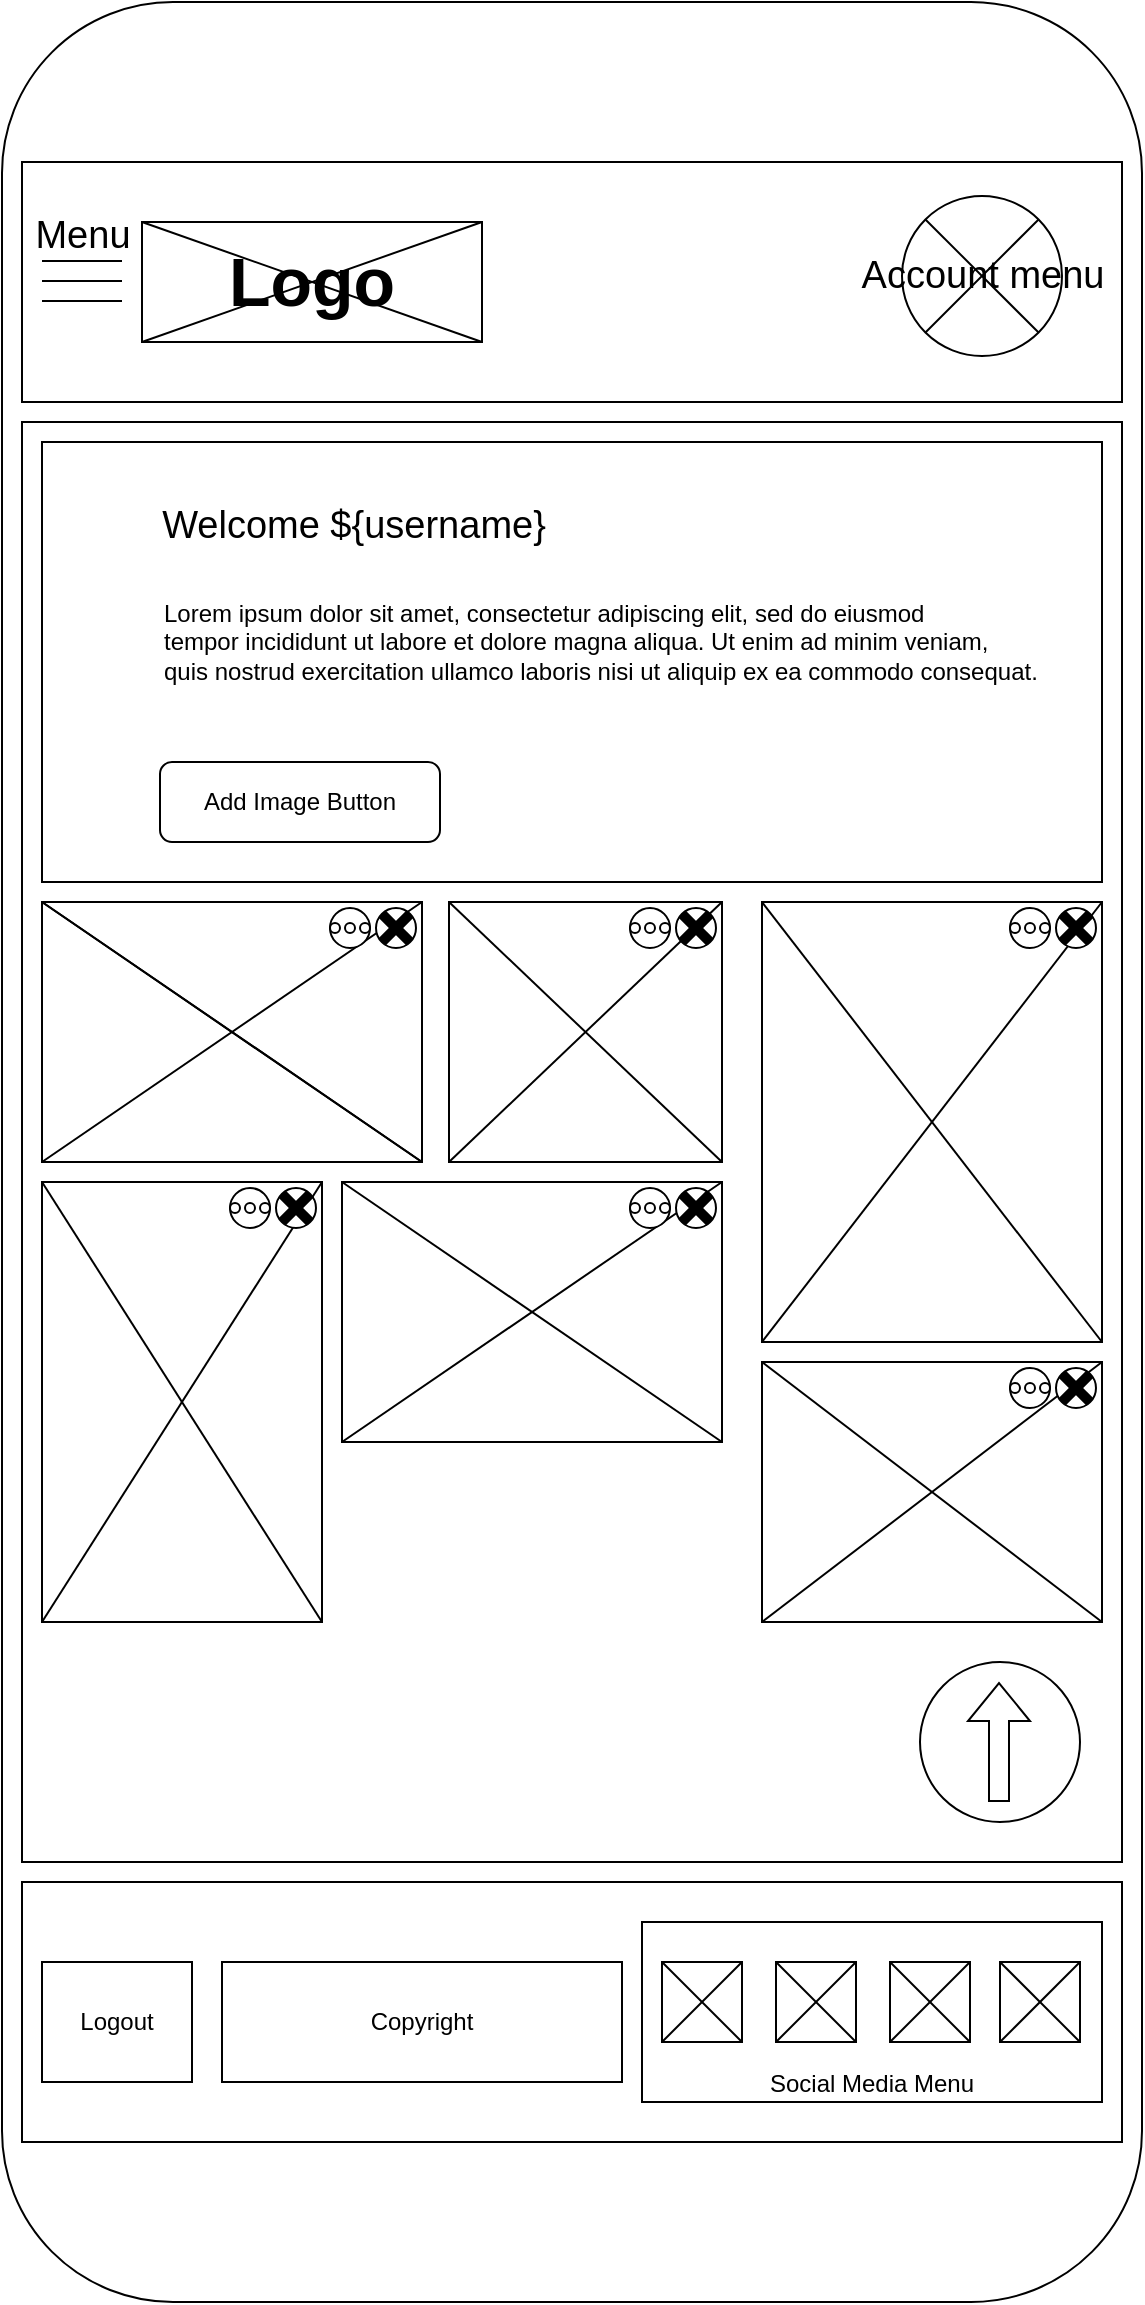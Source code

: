 <mxfile version="20.8.16" type="device"><diagram name="Page-1" id="gAkImFq9578fpq45VNNs"><mxGraphModel dx="2074" dy="1204" grid="1" gridSize="10" guides="1" tooltips="1" connect="1" arrows="1" fold="1" page="1" pageScale="1" pageWidth="827" pageHeight="1169" math="0" shadow="0"><root><mxCell id="0"/><mxCell id="1" parent="0"/><mxCell id="oy3RWKy3FlpVG9ZtLPm1-2" value="" style="rounded=1;whiteSpace=wrap;html=1;" parent="1" vertex="1"><mxGeometry x="120" y="10" width="570" height="1150" as="geometry"/></mxCell><mxCell id="oy3RWKy3FlpVG9ZtLPm1-3" value="" style="rounded=0;whiteSpace=wrap;html=1;" parent="1" vertex="1"><mxGeometry x="130" y="90" width="550" height="120" as="geometry"/></mxCell><mxCell id="oy3RWKy3FlpVG9ZtLPm1-4" value="&lt;b&gt;&lt;font style=&quot;font-size: 34px;&quot;&gt;Logo&lt;/font&gt;&lt;/b&gt;" style="rounded=0;whiteSpace=wrap;html=1;" parent="1" vertex="1"><mxGeometry x="190" y="120" width="170" height="60" as="geometry"/></mxCell><mxCell id="oy3RWKy3FlpVG9ZtLPm1-11" value="" style="endArrow=none;html=1;rounded=0;startSize=0;endSize=0;jumpSize=6;" parent="1" edge="1"><mxGeometry width="50" height="50" relative="1" as="geometry"><mxPoint x="140" y="139.5" as="sourcePoint"/><mxPoint x="180" y="139.5" as="targetPoint"/></mxGeometry></mxCell><mxCell id="oy3RWKy3FlpVG9ZtLPm1-12" value="" style="endArrow=none;html=1;rounded=0;startSize=0;endSize=0;jumpSize=6;" parent="1" edge="1"><mxGeometry width="50" height="50" relative="1" as="geometry"><mxPoint x="140" y="149.5" as="sourcePoint"/><mxPoint x="180" y="149.5" as="targetPoint"/></mxGeometry></mxCell><mxCell id="oy3RWKy3FlpVG9ZtLPm1-13" value="" style="endArrow=none;html=1;rounded=0;startSize=0;endSize=0;jumpSize=6;" parent="1" edge="1"><mxGeometry width="50" height="50" relative="1" as="geometry"><mxPoint x="140" y="159.5" as="sourcePoint"/><mxPoint x="180" y="159.5" as="targetPoint"/></mxGeometry></mxCell><mxCell id="oy3RWKy3FlpVG9ZtLPm1-14" value="" style="endArrow=none;html=1;rounded=0;startSize=0;endSize=0;jumpSize=6;exitX=0;exitY=0;exitDx=0;exitDy=0;entryX=1;entryY=1;entryDx=0;entryDy=0;" parent="1" source="oy3RWKy3FlpVG9ZtLPm1-4" target="oy3RWKy3FlpVG9ZtLPm1-4" edge="1"><mxGeometry width="50" height="50" relative="1" as="geometry"><mxPoint x="390" y="490" as="sourcePoint"/><mxPoint x="440" y="440" as="targetPoint"/></mxGeometry></mxCell><mxCell id="oy3RWKy3FlpVG9ZtLPm1-15" value="" style="endArrow=none;html=1;rounded=0;startSize=0;endSize=0;jumpSize=6;exitX=0;exitY=1;exitDx=0;exitDy=0;entryX=1;entryY=0;entryDx=0;entryDy=0;" parent="1" source="oy3RWKy3FlpVG9ZtLPm1-4" target="oy3RWKy3FlpVG9ZtLPm1-4" edge="1"><mxGeometry width="50" height="50" relative="1" as="geometry"><mxPoint x="390" y="490" as="sourcePoint"/><mxPoint x="440" y="440" as="targetPoint"/></mxGeometry></mxCell><mxCell id="oy3RWKy3FlpVG9ZtLPm1-16" value="&lt;font style=&quot;font-size: 19px;&quot;&gt;Menu&lt;/font&gt;" style="text;html=1;align=center;verticalAlign=middle;resizable=0;points=[];autosize=1;strokeColor=none;fillColor=none;fontSize=34;" parent="1" vertex="1"><mxGeometry x="125" y="96" width="70" height="50" as="geometry"/></mxCell><mxCell id="oy3RWKy3FlpVG9ZtLPm1-21" value="" style="rounded=0;whiteSpace=wrap;html=1;fontSize=19;" parent="1" vertex="1"><mxGeometry x="130" y="220" width="550" height="720" as="geometry"/></mxCell><mxCell id="oy3RWKy3FlpVG9ZtLPm1-24" value="" style="rounded=0;whiteSpace=wrap;html=1;fontSize=19;" parent="1" vertex="1"><mxGeometry x="130" y="950" width="550" height="130" as="geometry"/></mxCell><mxCell id="oy3RWKy3FlpVG9ZtLPm1-25" value="&lt;div style=&quot;text-align: right;&quot;&gt;&lt;span style=&quot;background-color: initial;&quot;&gt;&amp;nbsp; &amp;nbsp; &amp;nbsp; &amp;nbsp; &amp;nbsp; &amp;nbsp;Welcome ${username}&lt;/span&gt;&lt;/div&gt;&lt;br&gt;&lt;br&gt;&lt;br&gt;&lt;br&gt;&lt;br&gt;&lt;div style=&quot;text-align: center;&quot;&gt;&lt;br&gt;&lt;/div&gt;" style="rounded=0;whiteSpace=wrap;html=1;fontSize=19;align=left;" parent="1" vertex="1"><mxGeometry x="140" y="230" width="530" height="220" as="geometry"/></mxCell><mxCell id="tDQcgJIUTLAW2jdPP_xa-1" value="&lt;br&gt;&lt;br&gt;&lt;br&gt;&lt;br&gt;&lt;br&gt;Social Media Menu" style="rounded=0;whiteSpace=wrap;html=1;" parent="1" vertex="1"><mxGeometry x="440" y="970" width="230" height="90" as="geometry"/></mxCell><mxCell id="tDQcgJIUTLAW2jdPP_xa-3" value="" style="rounded=0;whiteSpace=wrap;html=1;" parent="1" vertex="1"><mxGeometry x="450" y="990" width="40" height="40" as="geometry"/></mxCell><mxCell id="tDQcgJIUTLAW2jdPP_xa-4" value="" style="rounded=0;whiteSpace=wrap;html=1;" parent="1" vertex="1"><mxGeometry x="507" y="990" width="40" height="40" as="geometry"/></mxCell><mxCell id="tDQcgJIUTLAW2jdPP_xa-5" value="" style="rounded=0;whiteSpace=wrap;html=1;" parent="1" vertex="1"><mxGeometry x="564" y="990" width="40" height="40" as="geometry"/></mxCell><mxCell id="tDQcgJIUTLAW2jdPP_xa-6" value="" style="rounded=0;whiteSpace=wrap;html=1;" parent="1" vertex="1"><mxGeometry x="619" y="990" width="40" height="40" as="geometry"/></mxCell><mxCell id="tDQcgJIUTLAW2jdPP_xa-7" value="" style="endArrow=none;html=1;rounded=0;entryX=0;entryY=0;entryDx=0;entryDy=0;exitX=1;exitY=1;exitDx=0;exitDy=0;" parent="1" source="tDQcgJIUTLAW2jdPP_xa-3" target="tDQcgJIUTLAW2jdPP_xa-3" edge="1"><mxGeometry width="50" height="50" relative="1" as="geometry"><mxPoint x="390" y="1030" as="sourcePoint"/><mxPoint x="440" y="980" as="targetPoint"/></mxGeometry></mxCell><mxCell id="tDQcgJIUTLAW2jdPP_xa-8" value="" style="endArrow=none;html=1;rounded=0;entryX=0;entryY=1;entryDx=0;entryDy=0;exitX=1;exitY=0;exitDx=0;exitDy=0;" parent="1" source="tDQcgJIUTLAW2jdPP_xa-3" target="tDQcgJIUTLAW2jdPP_xa-3" edge="1"><mxGeometry width="50" height="50" relative="1" as="geometry"><mxPoint x="500" y="1040" as="sourcePoint"/><mxPoint x="460" y="1000" as="targetPoint"/></mxGeometry></mxCell><mxCell id="tDQcgJIUTLAW2jdPP_xa-9" value="" style="endArrow=none;html=1;rounded=0;entryX=1;entryY=0;entryDx=0;entryDy=0;exitX=0;exitY=1;exitDx=0;exitDy=0;" parent="1" source="tDQcgJIUTLAW2jdPP_xa-4" target="tDQcgJIUTLAW2jdPP_xa-4" edge="1"><mxGeometry width="50" height="50" relative="1" as="geometry"><mxPoint x="510" y="1050" as="sourcePoint"/><mxPoint x="470" y="1010" as="targetPoint"/></mxGeometry></mxCell><mxCell id="tDQcgJIUTLAW2jdPP_xa-10" value="" style="endArrow=none;html=1;rounded=0;entryX=0;entryY=0;entryDx=0;entryDy=0;exitX=1;exitY=1;exitDx=0;exitDy=0;" parent="1" source="tDQcgJIUTLAW2jdPP_xa-4" target="tDQcgJIUTLAW2jdPP_xa-4" edge="1"><mxGeometry width="50" height="50" relative="1" as="geometry"><mxPoint x="520" y="1060" as="sourcePoint"/><mxPoint x="480" y="1020" as="targetPoint"/></mxGeometry></mxCell><mxCell id="tDQcgJIUTLAW2jdPP_xa-11" value="" style="endArrow=none;html=1;rounded=0;entryX=1;entryY=0;entryDx=0;entryDy=0;exitX=0;exitY=1;exitDx=0;exitDy=0;" parent="1" source="tDQcgJIUTLAW2jdPP_xa-5" target="tDQcgJIUTLAW2jdPP_xa-5" edge="1"><mxGeometry width="50" height="50" relative="1" as="geometry"><mxPoint x="530" y="1070" as="sourcePoint"/><mxPoint x="490" y="1030" as="targetPoint"/></mxGeometry></mxCell><mxCell id="tDQcgJIUTLAW2jdPP_xa-12" value="" style="endArrow=none;html=1;rounded=0;entryX=0;entryY=0;entryDx=0;entryDy=0;exitX=1;exitY=1;exitDx=0;exitDy=0;" parent="1" source="tDQcgJIUTLAW2jdPP_xa-5" target="tDQcgJIUTLAW2jdPP_xa-5" edge="1"><mxGeometry width="50" height="50" relative="1" as="geometry"><mxPoint x="540" y="1080" as="sourcePoint"/><mxPoint x="500" y="1040" as="targetPoint"/></mxGeometry></mxCell><mxCell id="tDQcgJIUTLAW2jdPP_xa-13" value="" style="endArrow=none;html=1;rounded=0;entryX=0;entryY=0;entryDx=0;entryDy=0;exitX=1;exitY=1;exitDx=0;exitDy=0;" parent="1" source="tDQcgJIUTLAW2jdPP_xa-6" target="tDQcgJIUTLAW2jdPP_xa-6" edge="1"><mxGeometry width="50" height="50" relative="1" as="geometry"><mxPoint x="550" y="1090" as="sourcePoint"/><mxPoint x="510" y="1050" as="targetPoint"/></mxGeometry></mxCell><mxCell id="tDQcgJIUTLAW2jdPP_xa-14" value="" style="endArrow=none;html=1;rounded=0;entryX=0;entryY=1;entryDx=0;entryDy=0;exitX=1;exitY=0;exitDx=0;exitDy=0;" parent="1" source="tDQcgJIUTLAW2jdPP_xa-6" target="tDQcgJIUTLAW2jdPP_xa-6" edge="1"><mxGeometry width="50" height="50" relative="1" as="geometry"><mxPoint x="560" y="1100" as="sourcePoint"/><mxPoint x="520" y="1060" as="targetPoint"/></mxGeometry></mxCell><mxCell id="tDQcgJIUTLAW2jdPP_xa-15" value="Copyright" style="rounded=0;whiteSpace=wrap;html=1;" parent="1" vertex="1"><mxGeometry x="230" y="990" width="200" height="60" as="geometry"/></mxCell><mxCell id="tDQcgJIUTLAW2jdPP_xa-16" value="Logout" style="rounded=0;whiteSpace=wrap;html=1;" parent="1" vertex="1"><mxGeometry x="140" y="990" width="75" height="60" as="geometry"/></mxCell><mxCell id="tDQcgJIUTLAW2jdPP_xa-20" value="" style="rounded=0;whiteSpace=wrap;html=1;" parent="1" vertex="1"><mxGeometry x="140" y="460" width="190" height="130" as="geometry"/></mxCell><mxCell id="tDQcgJIUTLAW2jdPP_xa-21" value="" style="endArrow=none;html=1;rounded=0;strokeColor=default;fillColor=default;exitX=0;exitY=0;exitDx=0;exitDy=0;entryX=1;entryY=1;entryDx=0;entryDy=0;" parent="1" source="tDQcgJIUTLAW2jdPP_xa-20" target="tDQcgJIUTLAW2jdPP_xa-20" edge="1"><mxGeometry width="50" height="50" relative="1" as="geometry"><mxPoint x="390" y="630" as="sourcePoint"/><mxPoint x="440" y="580" as="targetPoint"/></mxGeometry></mxCell><mxCell id="tDQcgJIUTLAW2jdPP_xa-22" value="" style="endArrow=none;html=1;rounded=0;strokeColor=default;fillColor=default;exitX=0;exitY=1;exitDx=0;exitDy=0;entryX=1;entryY=0;entryDx=0;entryDy=0;" parent="1" source="tDQcgJIUTLAW2jdPP_xa-20" target="tDQcgJIUTLAW2jdPP_xa-20" edge="1"><mxGeometry width="50" height="50" relative="1" as="geometry"><mxPoint x="390" y="630" as="sourcePoint"/><mxPoint x="440" y="580" as="targetPoint"/></mxGeometry></mxCell><mxCell id="tDQcgJIUTLAW2jdPP_xa-17" value="" style="ellipse;whiteSpace=wrap;html=1;aspect=fixed;fillColor=default;strokeColor=default;" parent="1" vertex="1"><mxGeometry x="579" y="840" width="80" height="80" as="geometry"/></mxCell><mxCell id="tDQcgJIUTLAW2jdPP_xa-19" value="" style="shape=flexArrow;endArrow=classic;html=1;rounded=0;fillColor=default;strokeColor=default;" parent="1" edge="1"><mxGeometry width="50" height="50" relative="1" as="geometry"><mxPoint x="618.5" y="910" as="sourcePoint"/><mxPoint x="618.5" y="850" as="targetPoint"/></mxGeometry></mxCell><mxCell id="twTJ9ZSe9Ol0cq2ssxgV-4" value="" style="ellipse;whiteSpace=wrap;html=1;aspect=fixed;strokeWidth=1;fontSize=19;" parent="1" vertex="1"><mxGeometry x="570" y="107" width="80" height="80" as="geometry"/></mxCell><mxCell id="twTJ9ZSe9Ol0cq2ssxgV-5" value="" style="endArrow=none;html=1;rounded=0;fontSize=19;entryX=0;entryY=0;entryDx=0;entryDy=0;exitX=1;exitY=1;exitDx=0;exitDy=0;" parent="1" source="twTJ9ZSe9Ol0cq2ssxgV-4" target="twTJ9ZSe9Ol0cq2ssxgV-4" edge="1"><mxGeometry width="50" height="50" relative="1" as="geometry"><mxPoint x="390" y="520" as="sourcePoint"/><mxPoint x="440" y="470" as="targetPoint"/></mxGeometry></mxCell><mxCell id="twTJ9ZSe9Ol0cq2ssxgV-6" value="" style="endArrow=none;html=1;rounded=0;fontSize=19;entryX=0;entryY=1;entryDx=0;entryDy=0;exitX=1;exitY=0;exitDx=0;exitDy=0;" parent="1" source="twTJ9ZSe9Ol0cq2ssxgV-4" target="twTJ9ZSe9Ol0cq2ssxgV-4" edge="1"><mxGeometry width="50" height="50" relative="1" as="geometry"><mxPoint x="390" y="520" as="sourcePoint"/><mxPoint x="440" y="470" as="targetPoint"/></mxGeometry></mxCell><mxCell id="twTJ9ZSe9Ol0cq2ssxgV-7" value="Account menu" style="text;html=1;align=center;verticalAlign=middle;resizable=0;points=[];autosize=1;strokeColor=none;fillColor=none;fontSize=19;" parent="1" vertex="1"><mxGeometry x="540" y="127" width="140" height="40" as="geometry"/></mxCell><mxCell id="w_Ku61Su45-QoPkDw3R8-1" value="Lorem ipsum dolor sit amet, consectetur adipiscing elit, sed do eiusmod &lt;br&gt;tempor incididunt ut labore et dolore magna aliqua. Ut enim ad minim veniam,&lt;br&gt;quis nostrud exercitation ullamco laboris nisi ut aliquip ex ea commodo consequat.&amp;nbsp;" style="text;html=1;align=left;verticalAlign=middle;resizable=0;points=[];autosize=1;strokeColor=none;fillColor=none;" vertex="1" parent="1"><mxGeometry x="199" y="300" width="460" height="60" as="geometry"/></mxCell><mxCell id="w_Ku61Su45-QoPkDw3R8-2" value="" style="rounded=0;whiteSpace=wrap;html=1;" vertex="1" parent="1"><mxGeometry x="500" y="460" width="170" height="220" as="geometry"/></mxCell><mxCell id="w_Ku61Su45-QoPkDw3R8-3" value="" style="rounded=0;whiteSpace=wrap;html=1;" vertex="1" parent="1"><mxGeometry x="343.5" y="460" width="136.5" height="130" as="geometry"/></mxCell><mxCell id="w_Ku61Su45-QoPkDw3R8-4" value="" style="rounded=0;whiteSpace=wrap;html=1;" vertex="1" parent="1"><mxGeometry x="290" y="600" width="190" height="130" as="geometry"/></mxCell><mxCell id="w_Ku61Su45-QoPkDw3R8-5" value="" style="rounded=0;whiteSpace=wrap;html=1;" vertex="1" parent="1"><mxGeometry x="140" y="600" width="140" height="220" as="geometry"/></mxCell><mxCell id="w_Ku61Su45-QoPkDw3R8-7" value="" style="rounded=0;whiteSpace=wrap;html=1;" vertex="1" parent="1"><mxGeometry x="500" y="690" width="170" height="130" as="geometry"/></mxCell><mxCell id="w_Ku61Su45-QoPkDw3R8-8" value="" style="endArrow=none;html=1;rounded=0;strokeColor=default;fillColor=default;exitX=0;exitY=0;exitDx=0;exitDy=0;entryX=1;entryY=1;entryDx=0;entryDy=0;" edge="1" parent="1"><mxGeometry width="50" height="50" relative="1" as="geometry"><mxPoint x="140" y="460" as="sourcePoint"/><mxPoint x="330" y="590" as="targetPoint"/></mxGeometry></mxCell><mxCell id="w_Ku61Su45-QoPkDw3R8-13" value="" style="endArrow=none;html=1;rounded=0;entryX=0;entryY=1;entryDx=0;entryDy=0;exitX=1;exitY=0;exitDx=0;exitDy=0;" edge="1" parent="1" source="w_Ku61Su45-QoPkDw3R8-3" target="w_Ku61Su45-QoPkDw3R8-3"><mxGeometry width="50" height="50" relative="1" as="geometry"><mxPoint x="560" y="640" as="sourcePoint"/><mxPoint x="610" y="590" as="targetPoint"/></mxGeometry></mxCell><mxCell id="w_Ku61Su45-QoPkDw3R8-14" value="" style="endArrow=none;html=1;rounded=0;entryX=1;entryY=1;entryDx=0;entryDy=0;exitX=0;exitY=0;exitDx=0;exitDy=0;" edge="1" parent="1" source="w_Ku61Su45-QoPkDw3R8-3" target="w_Ku61Su45-QoPkDw3R8-3"><mxGeometry width="50" height="50" relative="1" as="geometry"><mxPoint x="560" y="640" as="sourcePoint"/><mxPoint x="610" y="590" as="targetPoint"/></mxGeometry></mxCell><mxCell id="w_Ku61Su45-QoPkDw3R8-15" value="" style="endArrow=none;html=1;rounded=0;exitX=0;exitY=1;exitDx=0;exitDy=0;entryX=1;entryY=0;entryDx=0;entryDy=0;" edge="1" parent="1" source="w_Ku61Su45-QoPkDw3R8-2" target="w_Ku61Su45-QoPkDw3R8-2"><mxGeometry width="50" height="50" relative="1" as="geometry"><mxPoint x="560" y="640" as="sourcePoint"/><mxPoint x="610" y="590" as="targetPoint"/></mxGeometry></mxCell><mxCell id="w_Ku61Su45-QoPkDw3R8-16" value="" style="endArrow=none;html=1;rounded=0;entryX=0;entryY=0;entryDx=0;entryDy=0;exitX=1;exitY=1;exitDx=0;exitDy=0;" edge="1" parent="1" source="w_Ku61Su45-QoPkDw3R8-2" target="w_Ku61Su45-QoPkDw3R8-2"><mxGeometry width="50" height="50" relative="1" as="geometry"><mxPoint x="560" y="640" as="sourcePoint"/><mxPoint x="610" y="590" as="targetPoint"/></mxGeometry></mxCell><mxCell id="w_Ku61Su45-QoPkDw3R8-17" value="" style="endArrow=none;html=1;rounded=0;exitX=0;exitY=1;exitDx=0;exitDy=0;entryX=1;entryY=0;entryDx=0;entryDy=0;" edge="1" parent="1" source="w_Ku61Su45-QoPkDw3R8-4" target="w_Ku61Su45-QoPkDw3R8-4"><mxGeometry width="50" height="50" relative="1" as="geometry"><mxPoint x="560" y="640" as="sourcePoint"/><mxPoint x="610" y="590" as="targetPoint"/></mxGeometry></mxCell><mxCell id="w_Ku61Su45-QoPkDw3R8-18" value="" style="endArrow=none;html=1;rounded=0;exitX=1;exitY=1;exitDx=0;exitDy=0;entryX=0;entryY=0;entryDx=0;entryDy=0;" edge="1" parent="1" source="w_Ku61Su45-QoPkDw3R8-4" target="w_Ku61Su45-QoPkDw3R8-4"><mxGeometry width="50" height="50" relative="1" as="geometry"><mxPoint x="560" y="640" as="sourcePoint"/><mxPoint x="610" y="590" as="targetPoint"/></mxGeometry></mxCell><mxCell id="w_Ku61Su45-QoPkDw3R8-19" value="" style="endArrow=none;html=1;rounded=0;exitX=0;exitY=1;exitDx=0;exitDy=0;entryX=1;entryY=0;entryDx=0;entryDy=0;" edge="1" parent="1" source="w_Ku61Su45-QoPkDw3R8-5" target="w_Ku61Su45-QoPkDw3R8-5"><mxGeometry width="50" height="50" relative="1" as="geometry"><mxPoint x="560" y="640" as="sourcePoint"/><mxPoint x="610" y="590" as="targetPoint"/></mxGeometry></mxCell><mxCell id="w_Ku61Su45-QoPkDw3R8-20" value="" style="endArrow=none;html=1;rounded=0;exitX=0;exitY=0;exitDx=0;exitDy=0;entryX=1;entryY=1;entryDx=0;entryDy=0;" edge="1" parent="1" source="w_Ku61Su45-QoPkDw3R8-5" target="w_Ku61Su45-QoPkDw3R8-5"><mxGeometry width="50" height="50" relative="1" as="geometry"><mxPoint x="560" y="640" as="sourcePoint"/><mxPoint x="610" y="590" as="targetPoint"/></mxGeometry></mxCell><mxCell id="w_Ku61Su45-QoPkDw3R8-21" value="" style="endArrow=none;html=1;rounded=0;exitX=0;exitY=0;exitDx=0;exitDy=0;entryX=1;entryY=1;entryDx=0;entryDy=0;" edge="1" parent="1" source="w_Ku61Su45-QoPkDw3R8-7" target="w_Ku61Su45-QoPkDw3R8-7"><mxGeometry width="50" height="50" relative="1" as="geometry"><mxPoint x="560" y="640" as="sourcePoint"/><mxPoint x="610" y="590" as="targetPoint"/></mxGeometry></mxCell><mxCell id="w_Ku61Su45-QoPkDw3R8-22" value="" style="endArrow=none;html=1;rounded=0;exitX=0;exitY=1;exitDx=0;exitDy=0;entryX=1;entryY=0;entryDx=0;entryDy=0;" edge="1" parent="1" source="w_Ku61Su45-QoPkDw3R8-7" target="w_Ku61Su45-QoPkDw3R8-7"><mxGeometry width="50" height="50" relative="1" as="geometry"><mxPoint x="560" y="640" as="sourcePoint"/><mxPoint x="610" y="590" as="targetPoint"/></mxGeometry></mxCell><mxCell id="w_Ku61Su45-QoPkDw3R8-24" value="Add Image Button" style="rounded=1;whiteSpace=wrap;html=1;" vertex="1" parent="1"><mxGeometry x="199" y="390" width="140" height="40" as="geometry"/></mxCell><mxCell id="w_Ku61Su45-QoPkDw3R8-29" value="" style="ellipse;whiteSpace=wrap;html=1;aspect=fixed;" vertex="1" parent="1"><mxGeometry x="307" y="463" width="20" height="20" as="geometry"/></mxCell><mxCell id="w_Ku61Su45-QoPkDw3R8-30" value="" style="endArrow=none;html=1;rounded=0;exitX=0;exitY=1;exitDx=0;exitDy=0;entryX=1;entryY=0;entryDx=0;entryDy=0;strokeWidth=5;" edge="1" parent="1" source="w_Ku61Su45-QoPkDw3R8-29" target="w_Ku61Su45-QoPkDw3R8-29"><mxGeometry width="50" height="50" relative="1" as="geometry"><mxPoint x="667" y="473" as="sourcePoint"/><mxPoint x="717" y="423" as="targetPoint"/></mxGeometry></mxCell><mxCell id="w_Ku61Su45-QoPkDw3R8-31" value="" style="endArrow=none;html=1;rounded=0;exitX=1;exitY=1;exitDx=0;exitDy=0;entryX=0;entryY=0;entryDx=0;entryDy=0;spacing=2;strokeWidth=5;" edge="1" parent="1" source="w_Ku61Su45-QoPkDw3R8-29" target="w_Ku61Su45-QoPkDw3R8-29"><mxGeometry width="50" height="50" relative="1" as="geometry"><mxPoint x="667" y="473" as="sourcePoint"/><mxPoint x="717" y="423" as="targetPoint"/></mxGeometry></mxCell><mxCell id="w_Ku61Su45-QoPkDw3R8-33" value="" style="ellipse;whiteSpace=wrap;html=1;aspect=fixed;" vertex="1" parent="1"><mxGeometry x="284" y="463" width="20" height="20" as="geometry"/></mxCell><mxCell id="w_Ku61Su45-QoPkDw3R8-34" value="" style="ellipse;whiteSpace=wrap;html=1;aspect=fixed;strokeWidth=1;" vertex="1" parent="1"><mxGeometry x="284" y="470.5" width="5" height="5" as="geometry"/></mxCell><mxCell id="w_Ku61Su45-QoPkDw3R8-35" value="" style="ellipse;whiteSpace=wrap;html=1;aspect=fixed;strokeWidth=1;" vertex="1" parent="1"><mxGeometry x="291.5" y="470.5" width="5" height="5" as="geometry"/></mxCell><mxCell id="w_Ku61Su45-QoPkDw3R8-36" value="" style="ellipse;whiteSpace=wrap;html=1;aspect=fixed;strokeWidth=1;" vertex="1" parent="1"><mxGeometry x="299" y="470.5" width="5" height="5" as="geometry"/></mxCell><mxCell id="w_Ku61Su45-QoPkDw3R8-38" value="" style="ellipse;whiteSpace=wrap;html=1;aspect=fixed;" vertex="1" parent="1"><mxGeometry x="457" y="463" width="20" height="20" as="geometry"/></mxCell><mxCell id="w_Ku61Su45-QoPkDw3R8-39" value="" style="endArrow=none;html=1;rounded=0;exitX=0;exitY=1;exitDx=0;exitDy=0;entryX=1;entryY=0;entryDx=0;entryDy=0;strokeWidth=5;" edge="1" parent="1" source="w_Ku61Su45-QoPkDw3R8-38" target="w_Ku61Su45-QoPkDw3R8-38"><mxGeometry width="50" height="50" relative="1" as="geometry"><mxPoint x="817" y="473" as="sourcePoint"/><mxPoint x="867" y="423" as="targetPoint"/></mxGeometry></mxCell><mxCell id="w_Ku61Su45-QoPkDw3R8-40" value="" style="endArrow=none;html=1;rounded=0;exitX=1;exitY=1;exitDx=0;exitDy=0;entryX=0;entryY=0;entryDx=0;entryDy=0;spacing=2;strokeWidth=5;" edge="1" parent="1" source="w_Ku61Su45-QoPkDw3R8-38" target="w_Ku61Su45-QoPkDw3R8-38"><mxGeometry width="50" height="50" relative="1" as="geometry"><mxPoint x="817" y="473" as="sourcePoint"/><mxPoint x="867" y="423" as="targetPoint"/></mxGeometry></mxCell><mxCell id="w_Ku61Su45-QoPkDw3R8-41" value="" style="ellipse;whiteSpace=wrap;html=1;aspect=fixed;" vertex="1" parent="1"><mxGeometry x="434" y="463" width="20" height="20" as="geometry"/></mxCell><mxCell id="w_Ku61Su45-QoPkDw3R8-42" value="" style="ellipse;whiteSpace=wrap;html=1;aspect=fixed;strokeWidth=1;" vertex="1" parent="1"><mxGeometry x="434" y="470.5" width="5" height="5" as="geometry"/></mxCell><mxCell id="w_Ku61Su45-QoPkDw3R8-43" value="" style="ellipse;whiteSpace=wrap;html=1;aspect=fixed;strokeWidth=1;" vertex="1" parent="1"><mxGeometry x="441.5" y="470.5" width="5" height="5" as="geometry"/></mxCell><mxCell id="w_Ku61Su45-QoPkDw3R8-44" value="" style="ellipse;whiteSpace=wrap;html=1;aspect=fixed;strokeWidth=1;" vertex="1" parent="1"><mxGeometry x="449" y="470.5" width="5" height="5" as="geometry"/></mxCell><mxCell id="w_Ku61Su45-QoPkDw3R8-61" value="" style="ellipse;whiteSpace=wrap;html=1;aspect=fixed;" vertex="1" parent="1"><mxGeometry x="647" y="463" width="20" height="20" as="geometry"/></mxCell><mxCell id="w_Ku61Su45-QoPkDw3R8-62" value="" style="endArrow=none;html=1;rounded=0;exitX=0;exitY=1;exitDx=0;exitDy=0;entryX=1;entryY=0;entryDx=0;entryDy=0;strokeWidth=5;" edge="1" parent="1" source="w_Ku61Su45-QoPkDw3R8-61" target="w_Ku61Su45-QoPkDw3R8-61"><mxGeometry width="50" height="50" relative="1" as="geometry"><mxPoint x="1007" y="473" as="sourcePoint"/><mxPoint x="1057" y="423" as="targetPoint"/></mxGeometry></mxCell><mxCell id="w_Ku61Su45-QoPkDw3R8-63" value="" style="endArrow=none;html=1;rounded=0;exitX=1;exitY=1;exitDx=0;exitDy=0;entryX=0;entryY=0;entryDx=0;entryDy=0;spacing=2;strokeWidth=5;" edge="1" parent="1" source="w_Ku61Su45-QoPkDw3R8-61" target="w_Ku61Su45-QoPkDw3R8-61"><mxGeometry width="50" height="50" relative="1" as="geometry"><mxPoint x="1007" y="473" as="sourcePoint"/><mxPoint x="1057" y="423" as="targetPoint"/></mxGeometry></mxCell><mxCell id="w_Ku61Su45-QoPkDw3R8-64" value="" style="ellipse;whiteSpace=wrap;html=1;aspect=fixed;" vertex="1" parent="1"><mxGeometry x="624" y="463" width="20" height="20" as="geometry"/></mxCell><mxCell id="w_Ku61Su45-QoPkDw3R8-65" value="" style="ellipse;whiteSpace=wrap;html=1;aspect=fixed;strokeWidth=1;" vertex="1" parent="1"><mxGeometry x="624" y="470.5" width="5" height="5" as="geometry"/></mxCell><mxCell id="w_Ku61Su45-QoPkDw3R8-66" value="" style="ellipse;whiteSpace=wrap;html=1;aspect=fixed;strokeWidth=1;" vertex="1" parent="1"><mxGeometry x="631.5" y="470.5" width="5" height="5" as="geometry"/></mxCell><mxCell id="w_Ku61Su45-QoPkDw3R8-67" value="" style="ellipse;whiteSpace=wrap;html=1;aspect=fixed;strokeWidth=1;" vertex="1" parent="1"><mxGeometry x="639" y="470.5" width="5" height="5" as="geometry"/></mxCell><mxCell id="w_Ku61Su45-QoPkDw3R8-68" value="" style="ellipse;whiteSpace=wrap;html=1;aspect=fixed;" vertex="1" parent="1"><mxGeometry x="257" y="603" width="20" height="20" as="geometry"/></mxCell><mxCell id="w_Ku61Su45-QoPkDw3R8-69" value="" style="endArrow=none;html=1;rounded=0;exitX=0;exitY=1;exitDx=0;exitDy=0;entryX=1;entryY=0;entryDx=0;entryDy=0;strokeWidth=5;" edge="1" parent="1" source="w_Ku61Su45-QoPkDw3R8-68" target="w_Ku61Su45-QoPkDw3R8-68"><mxGeometry width="50" height="50" relative="1" as="geometry"><mxPoint x="617" y="613" as="sourcePoint"/><mxPoint x="667" y="563" as="targetPoint"/></mxGeometry></mxCell><mxCell id="w_Ku61Su45-QoPkDw3R8-70" value="" style="endArrow=none;html=1;rounded=0;exitX=1;exitY=1;exitDx=0;exitDy=0;entryX=0;entryY=0;entryDx=0;entryDy=0;spacing=2;strokeWidth=5;" edge="1" parent="1" source="w_Ku61Su45-QoPkDw3R8-68" target="w_Ku61Su45-QoPkDw3R8-68"><mxGeometry width="50" height="50" relative="1" as="geometry"><mxPoint x="617" y="613" as="sourcePoint"/><mxPoint x="667" y="563" as="targetPoint"/></mxGeometry></mxCell><mxCell id="w_Ku61Su45-QoPkDw3R8-71" value="" style="ellipse;whiteSpace=wrap;html=1;aspect=fixed;" vertex="1" parent="1"><mxGeometry x="234" y="603" width="20" height="20" as="geometry"/></mxCell><mxCell id="w_Ku61Su45-QoPkDw3R8-72" value="" style="ellipse;whiteSpace=wrap;html=1;aspect=fixed;strokeWidth=1;" vertex="1" parent="1"><mxGeometry x="234" y="610.5" width="5" height="5" as="geometry"/></mxCell><mxCell id="w_Ku61Su45-QoPkDw3R8-73" value="" style="ellipse;whiteSpace=wrap;html=1;aspect=fixed;strokeWidth=1;" vertex="1" parent="1"><mxGeometry x="241.5" y="610.5" width="5" height="5" as="geometry"/></mxCell><mxCell id="w_Ku61Su45-QoPkDw3R8-74" value="" style="ellipse;whiteSpace=wrap;html=1;aspect=fixed;strokeWidth=1;" vertex="1" parent="1"><mxGeometry x="249" y="610.5" width="5" height="5" as="geometry"/></mxCell><mxCell id="w_Ku61Su45-QoPkDw3R8-75" value="" style="ellipse;whiteSpace=wrap;html=1;aspect=fixed;" vertex="1" parent="1"><mxGeometry x="457" y="603" width="20" height="20" as="geometry"/></mxCell><mxCell id="w_Ku61Su45-QoPkDw3R8-76" value="" style="endArrow=none;html=1;rounded=0;exitX=0;exitY=1;exitDx=0;exitDy=0;entryX=1;entryY=0;entryDx=0;entryDy=0;strokeWidth=5;" edge="1" parent="1" source="w_Ku61Su45-QoPkDw3R8-75" target="w_Ku61Su45-QoPkDw3R8-75"><mxGeometry width="50" height="50" relative="1" as="geometry"><mxPoint x="817" y="613" as="sourcePoint"/><mxPoint x="867" y="563" as="targetPoint"/></mxGeometry></mxCell><mxCell id="w_Ku61Su45-QoPkDw3R8-77" value="" style="endArrow=none;html=1;rounded=0;exitX=1;exitY=1;exitDx=0;exitDy=0;entryX=0;entryY=0;entryDx=0;entryDy=0;spacing=2;strokeWidth=5;" edge="1" parent="1" source="w_Ku61Su45-QoPkDw3R8-75" target="w_Ku61Su45-QoPkDw3R8-75"><mxGeometry width="50" height="50" relative="1" as="geometry"><mxPoint x="817" y="613" as="sourcePoint"/><mxPoint x="867" y="563" as="targetPoint"/></mxGeometry></mxCell><mxCell id="w_Ku61Su45-QoPkDw3R8-78" value="" style="ellipse;whiteSpace=wrap;html=1;aspect=fixed;" vertex="1" parent="1"><mxGeometry x="434" y="603" width="20" height="20" as="geometry"/></mxCell><mxCell id="w_Ku61Su45-QoPkDw3R8-79" value="" style="ellipse;whiteSpace=wrap;html=1;aspect=fixed;strokeWidth=1;" vertex="1" parent="1"><mxGeometry x="434" y="610.5" width="5" height="5" as="geometry"/></mxCell><mxCell id="w_Ku61Su45-QoPkDw3R8-80" value="" style="ellipse;whiteSpace=wrap;html=1;aspect=fixed;strokeWidth=1;" vertex="1" parent="1"><mxGeometry x="441.5" y="610.5" width="5" height="5" as="geometry"/></mxCell><mxCell id="w_Ku61Su45-QoPkDw3R8-81" value="" style="ellipse;whiteSpace=wrap;html=1;aspect=fixed;strokeWidth=1;" vertex="1" parent="1"><mxGeometry x="449" y="610.5" width="5" height="5" as="geometry"/></mxCell><mxCell id="w_Ku61Su45-QoPkDw3R8-82" value="" style="ellipse;whiteSpace=wrap;html=1;aspect=fixed;" vertex="1" parent="1"><mxGeometry x="647" y="693" width="20" height="20" as="geometry"/></mxCell><mxCell id="w_Ku61Su45-QoPkDw3R8-83" value="" style="endArrow=none;html=1;rounded=0;exitX=0;exitY=1;exitDx=0;exitDy=0;entryX=1;entryY=0;entryDx=0;entryDy=0;strokeWidth=5;" edge="1" parent="1" source="w_Ku61Su45-QoPkDw3R8-82" target="w_Ku61Su45-QoPkDw3R8-82"><mxGeometry width="50" height="50" relative="1" as="geometry"><mxPoint x="1007" y="703" as="sourcePoint"/><mxPoint x="1057" y="653" as="targetPoint"/></mxGeometry></mxCell><mxCell id="w_Ku61Su45-QoPkDw3R8-84" value="" style="endArrow=none;html=1;rounded=0;exitX=1;exitY=1;exitDx=0;exitDy=0;entryX=0;entryY=0;entryDx=0;entryDy=0;spacing=2;strokeWidth=5;" edge="1" parent="1" source="w_Ku61Su45-QoPkDw3R8-82" target="w_Ku61Su45-QoPkDw3R8-82"><mxGeometry width="50" height="50" relative="1" as="geometry"><mxPoint x="1007" y="703" as="sourcePoint"/><mxPoint x="1057" y="653" as="targetPoint"/></mxGeometry></mxCell><mxCell id="w_Ku61Su45-QoPkDw3R8-85" value="" style="ellipse;whiteSpace=wrap;html=1;aspect=fixed;" vertex="1" parent="1"><mxGeometry x="624" y="693" width="20" height="20" as="geometry"/></mxCell><mxCell id="w_Ku61Su45-QoPkDw3R8-86" value="" style="ellipse;whiteSpace=wrap;html=1;aspect=fixed;strokeWidth=1;" vertex="1" parent="1"><mxGeometry x="624" y="700.5" width="5" height="5" as="geometry"/></mxCell><mxCell id="w_Ku61Su45-QoPkDw3R8-87" value="" style="ellipse;whiteSpace=wrap;html=1;aspect=fixed;strokeWidth=1;" vertex="1" parent="1"><mxGeometry x="631.5" y="700.5" width="5" height="5" as="geometry"/></mxCell><mxCell id="w_Ku61Su45-QoPkDw3R8-88" value="" style="ellipse;whiteSpace=wrap;html=1;aspect=fixed;strokeWidth=1;" vertex="1" parent="1"><mxGeometry x="639" y="700.5" width="5" height="5" as="geometry"/></mxCell></root></mxGraphModel></diagram></mxfile>